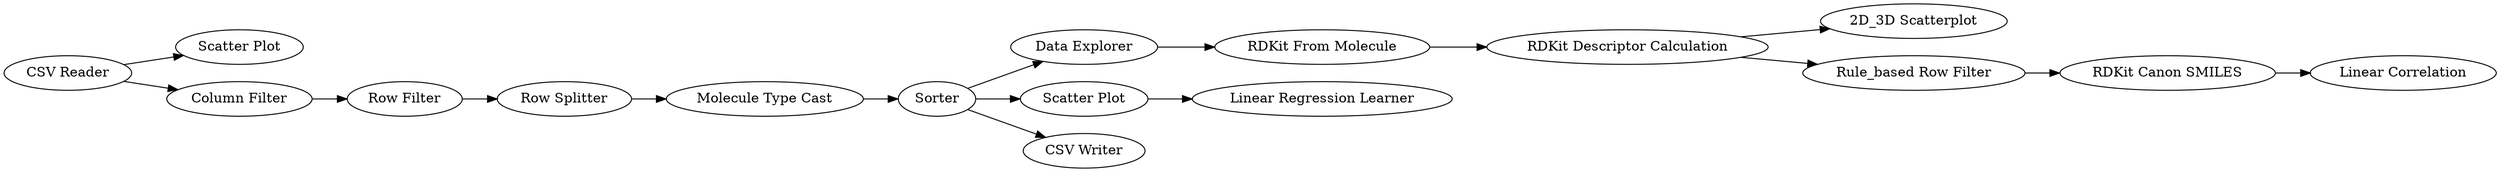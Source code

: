 digraph {
	"695281668221366985_13" [label="RDKit Canon SMILES"]
	"695281668221366985_29" [label="Scatter Plot"]
	"695281668221366985_3" [label="Row Filter"]
	"695281668221366985_6" [label="Data Explorer"]
	"695281668221366985_8" [label="Scatter Plot"]
	"695281668221366985_10" [label="RDKit From Molecule"]
	"695281668221366985_1" [label="CSV Reader"]
	"695281668221366985_5" [label=Sorter]
	"695281668221366985_14" [label="2D_3D Scatterplot"]
	"695281668221366985_15" [label="Linear Correlation"]
	"695281668221366985_7" [label="CSV Writer"]
	"695281668221366985_4" [label="Row Splitter"]
	"695281668221366985_2" [label="Column Filter"]
	"695281668221366985_9" [label="Linear Regression Learner"]
	"695281668221366985_28" [label="Rule_based Row Filter"]
	"695281668221366985_12" [label="RDKit Descriptor Calculation"]
	"695281668221366985_11" [label="Molecule Type Cast"]
	"695281668221366985_3" -> "695281668221366985_4"
	"695281668221366985_5" -> "695281668221366985_7"
	"695281668221366985_2" -> "695281668221366985_3"
	"695281668221366985_8" -> "695281668221366985_9"
	"695281668221366985_11" -> "695281668221366985_5"
	"695281668221366985_13" -> "695281668221366985_15"
	"695281668221366985_10" -> "695281668221366985_12"
	"695281668221366985_12" -> "695281668221366985_14"
	"695281668221366985_12" -> "695281668221366985_28"
	"695281668221366985_5" -> "695281668221366985_8"
	"695281668221366985_5" -> "695281668221366985_6"
	"695281668221366985_1" -> "695281668221366985_29"
	"695281668221366985_1" -> "695281668221366985_2"
	"695281668221366985_6" -> "695281668221366985_10"
	"695281668221366985_28" -> "695281668221366985_13"
	"695281668221366985_4" -> "695281668221366985_11"
	rankdir=LR
}
